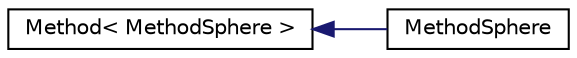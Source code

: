digraph "Graphical Class Hierarchy"
{
  edge [fontname="Helvetica",fontsize="10",labelfontname="Helvetica",labelfontsize="10"];
  node [fontname="Helvetica",fontsize="10",shape=record];
  rankdir="LR";
  Node1 [label="Method\< MethodSphere \>",height=0.2,width=0.4,color="black", fillcolor="white", style="filled",URL="$classMethod.html"];
  Node1 -> Node2 [dir="back",color="midnightblue",fontsize="10",style="solid",fontname="Helvetica"];
  Node2 [label="MethodSphere",height=0.2,width=0.4,color="black", fillcolor="white", style="filled",URL="$classMethodSphere.html"];
}
